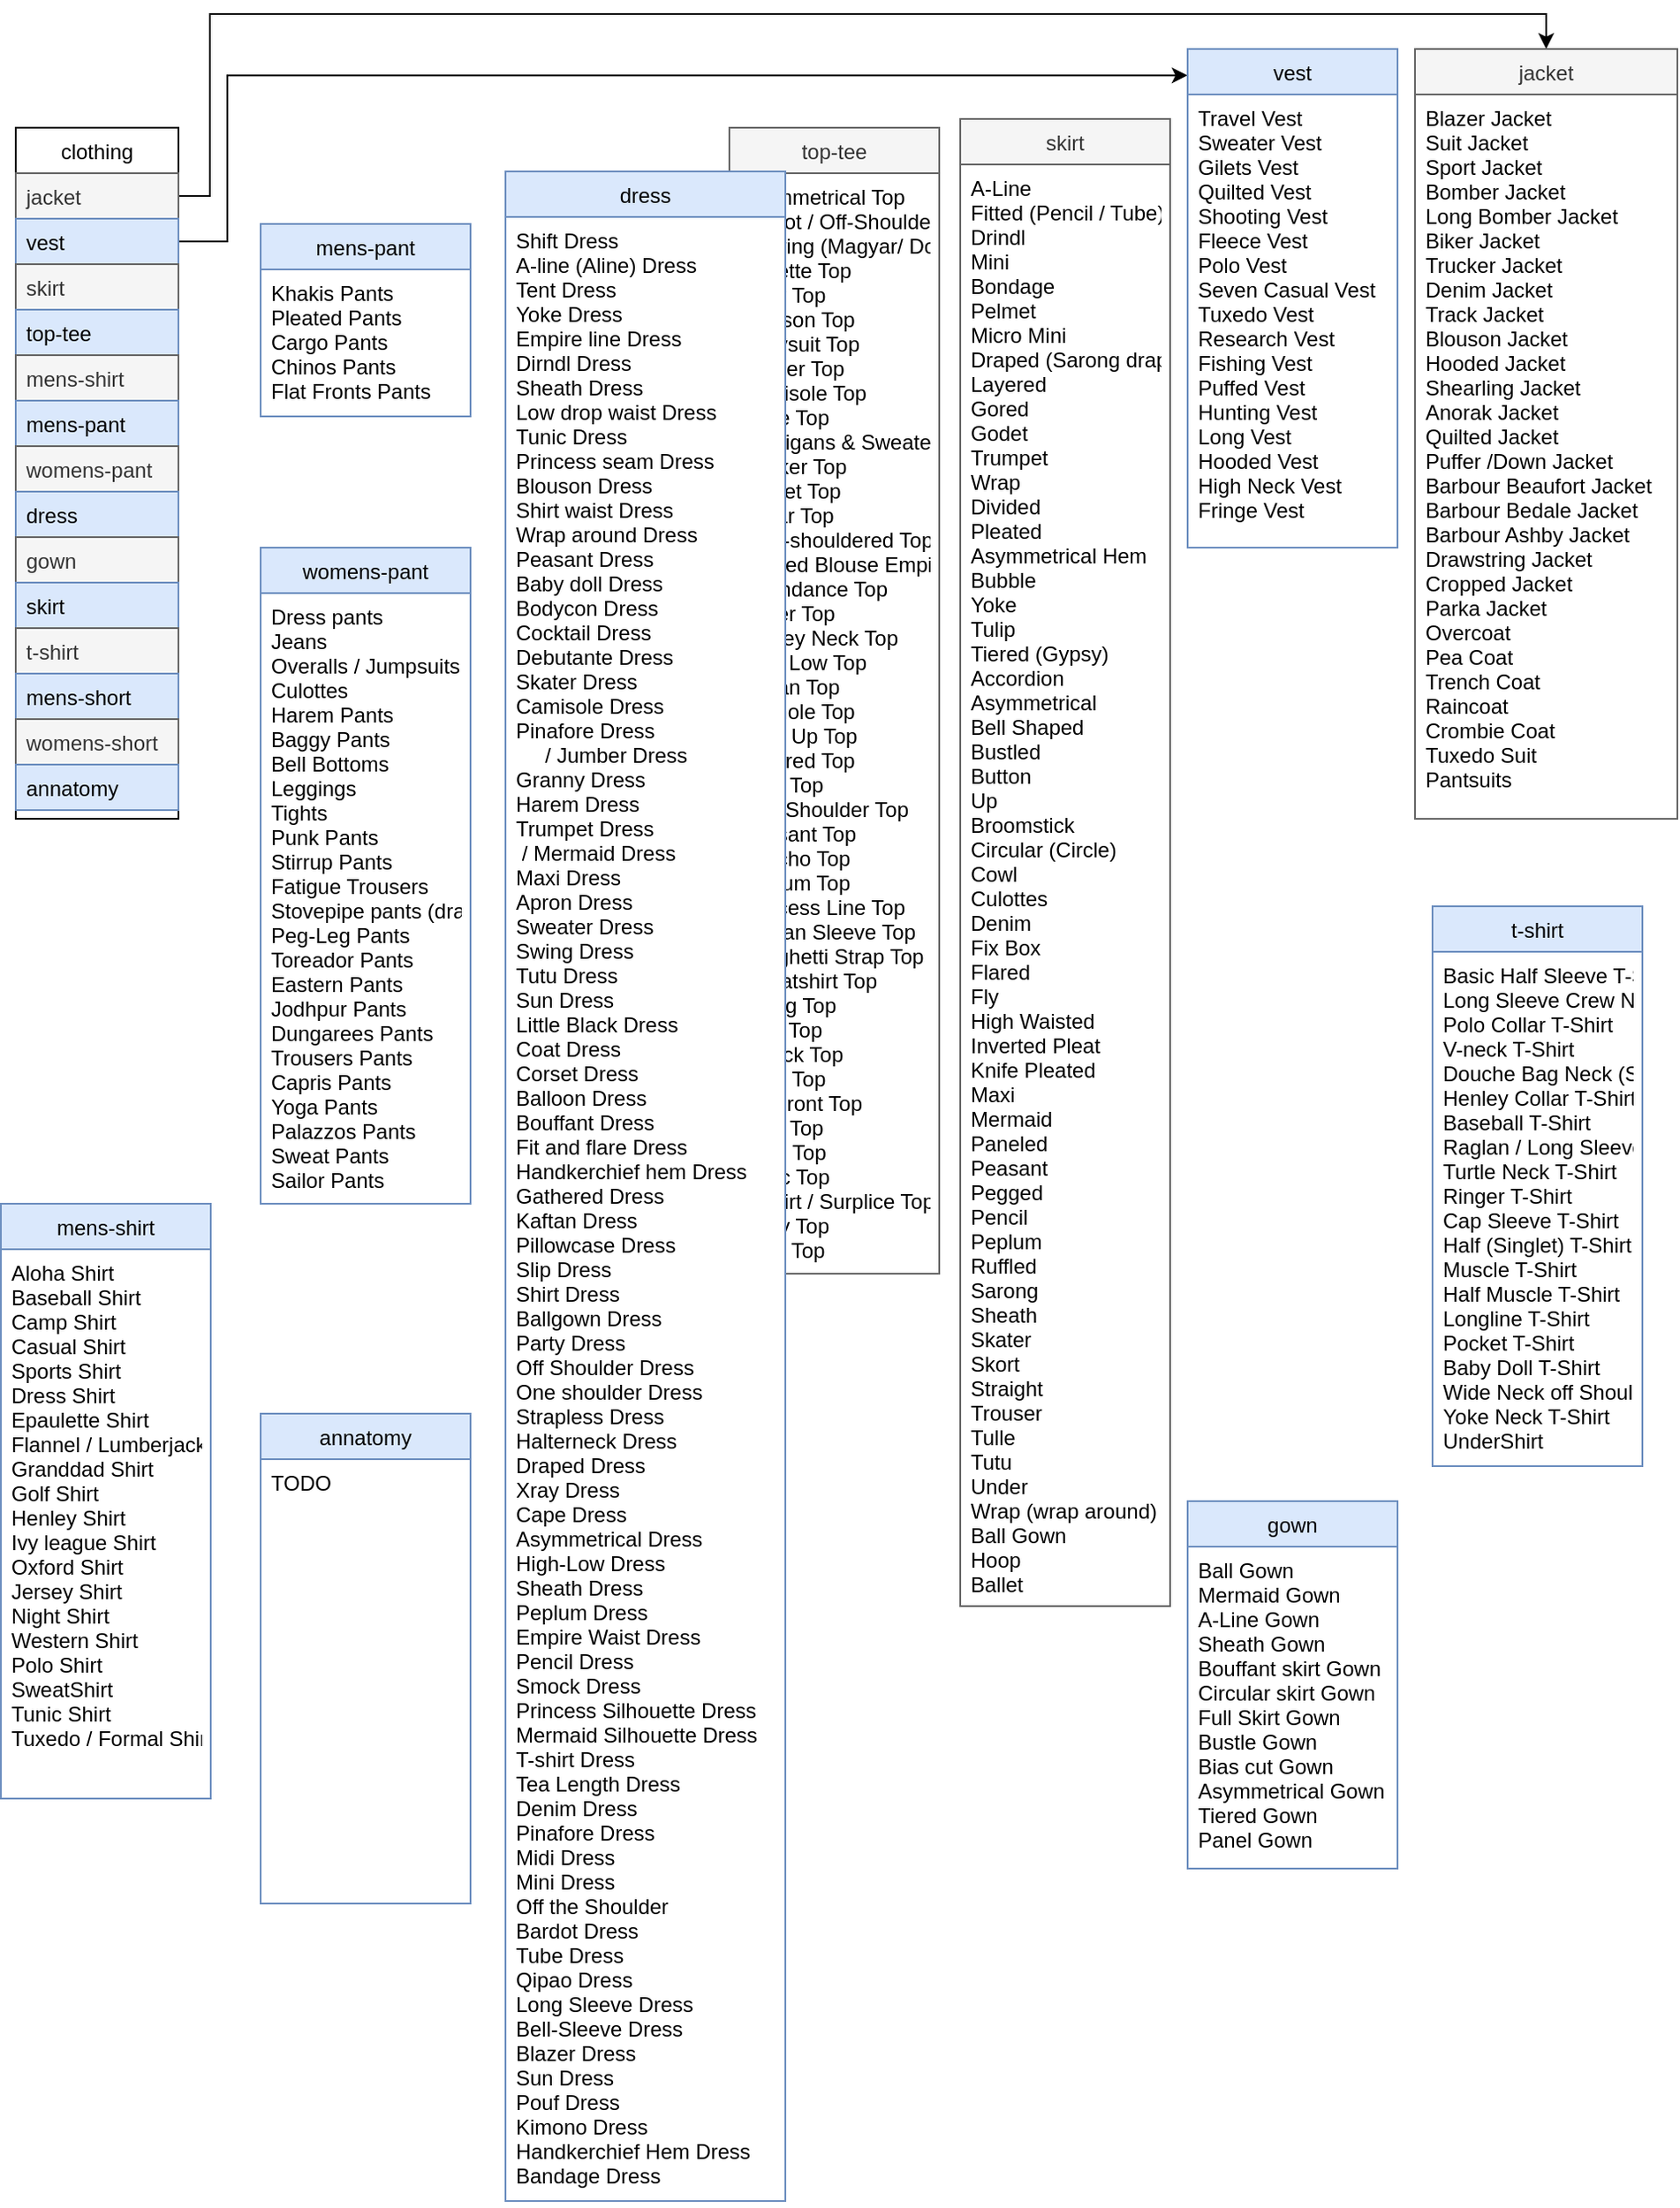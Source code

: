 <mxfile version="13.0.3" type="device"><diagram id="LFHs0TMcaCjF2szIKzrM" name="Page-1"><mxGraphModel dx="1422" dy="1322" grid="1" gridSize="10" guides="1" tooltips="1" connect="1" arrows="1" fold="1" page="1" pageScale="1" pageWidth="980" pageHeight="500" math="0" shadow="0"><root><mxCell id="0"/><mxCell id="1" parent="0"/><mxCell id="SQ16NGfDLh1wtVHYjpdO-34" style="edgeStyle=orthogonalEdgeStyle;rounded=0;orthogonalLoop=1;jettySize=auto;html=1;exitX=1;exitY=0.5;exitDx=0;exitDy=0;entryX=0.5;entryY=0;entryDx=0;entryDy=0;" parent="1" source="SQ16NGfDLh1wtVHYjpdO-20" edge="1" target="IafdLqkfLCLfOA5mvyWK-1"><mxGeometry relative="1" as="geometry"><mxPoint x="191" y="-386" as="targetPoint"/><Array as="points"><mxPoint x="131" y="-386"/><mxPoint x="131" y="-490"/><mxPoint x="895" y="-490"/></Array></mxGeometry></mxCell><mxCell id="IafdLqkfLCLfOA5mvyWK-5" style="edgeStyle=orthogonalEdgeStyle;rounded=0;orthogonalLoop=1;jettySize=auto;html=1;exitX=1;exitY=0.5;exitDx=0;exitDy=0;entryX=0;entryY=0.053;entryDx=0;entryDy=0;entryPerimeter=0;" edge="1" parent="1" source="SQ16NGfDLh1wtVHYjpdO-21" target="IafdLqkfLCLfOA5mvyWK-3"><mxGeometry relative="1" as="geometry"><mxPoint x="551" y="-465" as="targetPoint"/><Array as="points"><mxPoint x="141" y="-360"/><mxPoint x="141" y="-455"/></Array></mxGeometry></mxCell><mxCell id="SQ16NGfDLh1wtVHYjpdO-19" value="clothing" style="swimlane;fontStyle=0;align=center;verticalAlign=top;childLayout=stackLayout;horizontal=1;startSize=26;horizontalStack=0;resizeParent=1;resizeLast=0;collapsible=1;marginBottom=0;rounded=0;shadow=0;strokeWidth=1;" parent="1" vertex="1"><mxGeometry x="20" y="-425" width="93" height="395" as="geometry"><mxRectangle x="140" y="40" width="160" height="26" as="alternateBounds"/></mxGeometry></mxCell><mxCell id="SQ16NGfDLh1wtVHYjpdO-20" value="jacket" style="text;align=left;verticalAlign=top;spacingLeft=4;spacingRight=4;overflow=hidden;rotatable=0;points=[[0,0.5],[1,0.5]];portConstraint=eastwest;fillColor=#f5f5f5;strokeColor=#666666;fontColor=#333333;" parent="SQ16NGfDLh1wtVHYjpdO-19" vertex="1"><mxGeometry y="26" width="93" height="26" as="geometry"/></mxCell><mxCell id="SQ16NGfDLh1wtVHYjpdO-21" value="vest" style="text;align=left;verticalAlign=top;spacingLeft=4;spacingRight=4;overflow=hidden;rotatable=0;points=[[0,0.5],[1,0.5]];portConstraint=eastwest;rounded=0;shadow=0;html=0;fillColor=#dae8fc;strokeColor=#6c8ebf;" parent="SQ16NGfDLh1wtVHYjpdO-19" vertex="1"><mxGeometry y="52" width="93" height="26" as="geometry"/></mxCell><mxCell id="SQ16NGfDLh1wtVHYjpdO-22" value="skirt" style="text;align=left;verticalAlign=top;spacingLeft=4;spacingRight=4;overflow=hidden;rotatable=0;points=[[0,0.5],[1,0.5]];portConstraint=eastwest;rounded=0;shadow=0;html=0;fillColor=#f5f5f5;strokeColor=#666666;fontColor=#333333;" parent="SQ16NGfDLh1wtVHYjpdO-19" vertex="1"><mxGeometry y="78" width="93" height="26" as="geometry"/></mxCell><mxCell id="SQ16NGfDLh1wtVHYjpdO-23" value="top-tee" style="text;align=left;verticalAlign=top;spacingLeft=4;spacingRight=4;overflow=hidden;rotatable=0;points=[[0,0.5],[1,0.5]];portConstraint=eastwest;fillColor=#dae8fc;strokeColor=#6c8ebf;" parent="SQ16NGfDLh1wtVHYjpdO-19" vertex="1"><mxGeometry y="104" width="93" height="26" as="geometry"/></mxCell><mxCell id="SQ16NGfDLh1wtVHYjpdO-24" value="mens-shirt" style="text;align=left;verticalAlign=top;spacingLeft=4;spacingRight=4;overflow=hidden;rotatable=0;points=[[0,0.5],[1,0.5]];portConstraint=eastwest;fillColor=#f5f5f5;strokeColor=#666666;fontColor=#333333;" parent="SQ16NGfDLh1wtVHYjpdO-19" vertex="1"><mxGeometry y="130" width="93" height="26" as="geometry"/></mxCell><mxCell id="SQ16NGfDLh1wtVHYjpdO-25" value="mens-pant" style="text;align=left;verticalAlign=top;spacingLeft=4;spacingRight=4;overflow=hidden;rotatable=0;points=[[0,0.5],[1,0.5]];portConstraint=eastwest;fillColor=#dae8fc;strokeColor=#6c8ebf;" parent="SQ16NGfDLh1wtVHYjpdO-19" vertex="1"><mxGeometry y="156" width="93" height="26" as="geometry"/></mxCell><mxCell id="SQ16NGfDLh1wtVHYjpdO-26" value="womens-pant" style="text;align=left;verticalAlign=top;spacingLeft=4;spacingRight=4;overflow=hidden;rotatable=0;points=[[0,0.5],[1,0.5]];portConstraint=eastwest;fillColor=#f5f5f5;strokeColor=#666666;fontColor=#333333;" parent="SQ16NGfDLh1wtVHYjpdO-19" vertex="1"><mxGeometry y="182" width="93" height="26" as="geometry"/></mxCell><mxCell id="SQ16NGfDLh1wtVHYjpdO-27" value="dress" style="text;align=left;verticalAlign=top;spacingLeft=4;spacingRight=4;overflow=hidden;rotatable=0;points=[[0,0.5],[1,0.5]];portConstraint=eastwest;fillColor=#dae8fc;strokeColor=#6c8ebf;" parent="SQ16NGfDLh1wtVHYjpdO-19" vertex="1"><mxGeometry y="208" width="93" height="26" as="geometry"/></mxCell><mxCell id="SQ16NGfDLh1wtVHYjpdO-28" value="gown&#10;" style="text;align=left;verticalAlign=top;spacingLeft=4;spacingRight=4;overflow=hidden;rotatable=0;points=[[0,0.5],[1,0.5]];portConstraint=eastwest;rounded=0;shadow=0;html=0;fillColor=#f5f5f5;strokeColor=#666666;fontColor=#333333;" parent="SQ16NGfDLh1wtVHYjpdO-19" vertex="1"><mxGeometry y="234" width="93" height="26" as="geometry"/></mxCell><mxCell id="SQ16NGfDLh1wtVHYjpdO-29" value="skirt" style="text;align=left;verticalAlign=top;spacingLeft=4;spacingRight=4;overflow=hidden;rotatable=0;points=[[0,0.5],[1,0.5]];portConstraint=eastwest;rounded=0;shadow=0;html=0;fillColor=#dae8fc;strokeColor=#6c8ebf;" parent="SQ16NGfDLh1wtVHYjpdO-19" vertex="1"><mxGeometry y="260" width="93" height="26" as="geometry"/></mxCell><mxCell id="SQ16NGfDLh1wtVHYjpdO-30" value="t-shirt" style="text;align=left;verticalAlign=top;spacingLeft=4;spacingRight=4;overflow=hidden;rotatable=0;points=[[0,0.5],[1,0.5]];portConstraint=eastwest;fillColor=#f5f5f5;strokeColor=#666666;fontColor=#333333;" parent="SQ16NGfDLh1wtVHYjpdO-19" vertex="1"><mxGeometry y="286" width="93" height="26" as="geometry"/></mxCell><mxCell id="SQ16NGfDLh1wtVHYjpdO-31" value="mens-short" style="text;align=left;verticalAlign=top;spacingLeft=4;spacingRight=4;overflow=hidden;rotatable=0;points=[[0,0.5],[1,0.5]];portConstraint=eastwest;fillColor=#dae8fc;strokeColor=#6c8ebf;" parent="SQ16NGfDLh1wtVHYjpdO-19" vertex="1"><mxGeometry y="312" width="93" height="26" as="geometry"/></mxCell><mxCell id="IafdLqkfLCLfOA5mvyWK-32" value="womens-short" style="text;align=left;verticalAlign=top;spacingLeft=4;spacingRight=4;overflow=hidden;rotatable=0;points=[[0,0.5],[1,0.5]];portConstraint=eastwest;fillColor=#f5f5f5;strokeColor=#666666;fontColor=#333333;" vertex="1" parent="SQ16NGfDLh1wtVHYjpdO-19"><mxGeometry y="338" width="93" height="26" as="geometry"/></mxCell><mxCell id="IafdLqkfLCLfOA5mvyWK-33" value="annatomy" style="text;align=left;verticalAlign=top;spacingLeft=4;spacingRight=4;overflow=hidden;rotatable=0;points=[[0,0.5],[1,0.5]];portConstraint=eastwest;fillColor=#dae8fc;strokeColor=#6c8ebf;" vertex="1" parent="SQ16NGfDLh1wtVHYjpdO-19"><mxGeometry y="364" width="93" height="26" as="geometry"/></mxCell><mxCell id="IafdLqkfLCLfOA5mvyWK-1" value="jacket" style="swimlane;fontStyle=0;align=center;verticalAlign=top;childLayout=stackLayout;horizontal=1;startSize=26;horizontalStack=0;resizeParent=1;resizeLast=0;collapsible=1;marginBottom=0;rounded=0;shadow=0;strokeWidth=1;swimlaneFillColor=none;fillColor=#f5f5f5;strokeColor=#666666;fontColor=#333333;" vertex="1" parent="1"><mxGeometry x="820" y="-470" width="150" height="440" as="geometry"><mxRectangle x="240" y="268" width="160" height="26" as="alternateBounds"/></mxGeometry></mxCell><mxCell id="IafdLqkfLCLfOA5mvyWK-2" value="Blazer Jacket&#10;Suit Jacket&#10;Sport Jacket&#10;Bomber Jacket&#10;Long Bomber Jacket&#10;Biker Jacket&#10;Trucker Jacket&#10;Denim Jacket&#10;Track Jacket&#10;Blouson Jacket&#10;Hooded Jacket&#10;Shearling Jacket&#10;Anorak Jacket&#10;Quilted Jacket&#10;Puffer /Down Jacket&#10;Barbour Beaufort Jacket&#10;Barbour Bedale Jacket&#10;Barbour Ashby Jacket&#10;Drawstring Jacket&#10;Cropped Jacket&#10;Parka Jacket&#10;Overcoat&#10;Pea Coat&#10;Trench Coat&#10;Raincoat&#10;Crombie Coat&#10;Tuxedo Suit&#10;Pantsuits" style="text;align=left;verticalAlign=top;spacingLeft=4;spacingRight=4;overflow=hidden;rotatable=0;points=[[0,0.5],[1,0.5]];portConstraint=eastwest;" vertex="1" parent="IafdLqkfLCLfOA5mvyWK-1"><mxGeometry y="26" width="150" height="403" as="geometry"/></mxCell><mxCell id="IafdLqkfLCLfOA5mvyWK-3" value="vest" style="swimlane;fontStyle=0;align=center;verticalAlign=top;childLayout=stackLayout;horizontal=1;startSize=26;horizontalStack=0;resizeParent=1;resizeLast=0;collapsible=1;marginBottom=0;rounded=0;shadow=0;strokeWidth=1;swimlaneFillColor=#ffffff;fillColor=#dae8fc;strokeColor=#6c8ebf;" vertex="1" parent="1"><mxGeometry x="690" y="-470" width="120" height="285" as="geometry"><mxRectangle x="240" y="268" width="160" height="26" as="alternateBounds"/></mxGeometry></mxCell><mxCell id="IafdLqkfLCLfOA5mvyWK-4" value="Travel Vest&#10;Sweater Vest&#10;Gilets Vest&#10;Quilted Vest&#10;Shooting Vest&#10;Fleece Vest&#10;Polo Vest&#10;Seven Casual Vest&#10;Tuxedo Vest&#10;Research Vest&#10;Fishing Vest&#10;Puffed Vest&#10;Hunting Vest&#10;Long Vest&#10;Hooded Vest&#10;High Neck Vest&#10;Fringe Vest" style="text;align=left;verticalAlign=top;spacingLeft=4;spacingRight=4;overflow=hidden;rotatable=0;points=[[0,0.5],[1,0.5]];portConstraint=eastwest;" vertex="1" parent="IafdLqkfLCLfOA5mvyWK-3"><mxGeometry y="26" width="120" height="253" as="geometry"/></mxCell><mxCell id="IafdLqkfLCLfOA5mvyWK-6" value="skirt" style="swimlane;fontStyle=0;align=center;verticalAlign=top;childLayout=stackLayout;horizontal=1;startSize=26;horizontalStack=0;resizeParent=1;resizeLast=0;collapsible=1;marginBottom=0;rounded=0;shadow=0;strokeWidth=1;swimlaneFillColor=#ffffff;fillColor=#f5f5f5;strokeColor=#666666;fontColor=#333333;" vertex="1" parent="1"><mxGeometry x="560" y="-430" width="120" height="850" as="geometry"><mxRectangle x="240" y="268" width="160" height="26" as="alternateBounds"/></mxGeometry></mxCell><mxCell id="IafdLqkfLCLfOA5mvyWK-7" value="A-Line&#10;Fitted (Pencil / Tube)&#10;Drindl&#10;Mini&#10;Bondage&#10;Pelmet&#10;Micro Mini&#10;Draped (Sarong draped)&#10;Layered&#10;Gored&#10;Godet&#10;Trumpet&#10;Wrap&#10;Divided&#10;Pleated&#10;Asymmetrical Hem&#10;Bubble&#10;Yoke&#10;Tulip&#10;Tiered (Gypsy)&#10;Accordion&#10;Asymmetrical&#10;Bell Shaped&#10;Bustled&#10;Button&#10;Up&#10;Broomstick&#10;Circular (Circle)&#10;Cowl&#10;Culottes&#10;Denim&#10;Fix Box&#10;Flared&#10;Fly&#10;High Waisted&#10;Inverted Pleat&#10;Knife Pleated&#10;Maxi&#10;Mermaid&#10;Paneled&#10;Peasant&#10;Pegged&#10;Pencil&#10;Peplum&#10;Ruffled&#10;Sarong&#10;Sheath&#10;Skater&#10;Skort&#10;Straight&#10;Trouser&#10;Tulle&#10;Tutu&#10;Under&#10;Wrap (wrap around)&#10;Ball Gown&#10;Hoop&#10;Ballet" style="text;align=left;verticalAlign=top;spacingLeft=4;spacingRight=4;overflow=hidden;rotatable=0;points=[[0,0.5],[1,0.5]];portConstraint=eastwest;" vertex="1" parent="IafdLqkfLCLfOA5mvyWK-6"><mxGeometry y="26" width="120" height="824" as="geometry"/></mxCell><mxCell id="IafdLqkfLCLfOA5mvyWK-8" value="top-tee" style="swimlane;fontStyle=0;align=center;verticalAlign=top;childLayout=stackLayout;horizontal=1;startSize=26;horizontalStack=0;resizeParent=1;resizeLast=0;collapsible=1;marginBottom=0;rounded=0;shadow=0;strokeWidth=1;swimlaneFillColor=#ffffff;fillColor=#f5f5f5;strokeColor=#666666;fontColor=#333333;" vertex="1" parent="1"><mxGeometry x="428" y="-425" width="120" height="655" as="geometry"><mxRectangle x="240" y="268" width="160" height="26" as="alternateBounds"/></mxGeometry></mxCell><mxCell id="IafdLqkfLCLfOA5mvyWK-9" value="Asymmetrical Top&#10;Bardot / Off-Shoulder Top&#10;Batwing (Magyar/ Dolman) Top&#10;Bralette Top&#10;Boxy Top&#10;Blouson Top&#10;Bodysuit Top&#10;Bustier Top&#10;Camisole Top&#10;Cape Top&#10;Cardigans &amp; Sweaters Crop Top&#10;Choker Top&#10;Corset Top&#10;Collar Top&#10;Cold-shouldered Top&#10;Draped Blouse Empire Line Top&#10;Flashdance Top&#10;Halter Top&#10;Henley Neck Top&#10;High Low Top&#10;Kaftan Top&#10;Keyhole Top&#10;Lace Up Top&#10;Layered Top&#10;Maxi Top&#10;One Shoulder Top&#10;Peasant Top&#10;Poncho Top&#10;Peplum Top&#10;Princess Line Top&#10;Raglan Sleeve Top&#10;Spaghetti Strap Top&#10;Sweatshirt Top&#10;Swing Top&#10;Shirt Top&#10;Smock Top&#10;Shell Top&#10;Tie Front Top&#10;Tank Top&#10;Tube Top&#10;Tunic Top&#10;T-Shirt / Surplice Top&#10;X-ray Top&#10;Yoke Top" style="text;align=left;verticalAlign=top;spacingLeft=4;spacingRight=4;overflow=hidden;rotatable=0;points=[[0,0.5],[1,0.5]];portConstraint=eastwest;" vertex="1" parent="IafdLqkfLCLfOA5mvyWK-8"><mxGeometry y="26" width="120" height="624" as="geometry"/></mxCell><mxCell id="IafdLqkfLCLfOA5mvyWK-10" value="dress" style="swimlane;fontStyle=0;align=center;verticalAlign=top;childLayout=stackLayout;horizontal=1;startSize=26;horizontalStack=0;resizeParent=1;resizeLast=0;collapsible=1;marginBottom=0;rounded=0;shadow=0;strokeWidth=1;swimlaneFillColor=#ffffff;fillColor=#dae8fc;strokeColor=#6c8ebf;" vertex="1" parent="1"><mxGeometry x="300" y="-400" width="160" height="1160" as="geometry"><mxRectangle x="240" y="268" width="160" height="26" as="alternateBounds"/></mxGeometry></mxCell><mxCell id="IafdLqkfLCLfOA5mvyWK-11" value="Shift Dress&#10;A-line (Aline) Dress&#10;Tent Dress&#10;Yoke Dress&#10;Empire line Dress&#10;Dirndl Dress&#10;Sheath Dress&#10;Low drop waist Dress&#10;Tunic Dress&#10;Princess seam Dress&#10;Blouson Dress&#10;Shirt waist Dress&#10;Wrap around Dress&#10;Peasant Dress&#10;Baby doll Dress&#10;Bodycon Dress&#10;Cocktail Dress&#10;Debutante Dress&#10;Skater Dress&#10;Camisole Dress&#10;Pinafore Dress &#10;     / Jumber Dress&#10;Granny Dress&#10;Harem Dress&#10;Trumpet Dress &#10; / Mermaid Dress&#10;Maxi Dress&#10;Apron Dress&#10;Sweater Dress&#10;Swing Dress&#10;Tutu Dress&#10;Sun Dress&#10;Little Black Dress&#10;Coat Dress&#10;Corset Dress&#10;Balloon Dress&#10;Bouffant Dress&#10;Fit and flare Dress&#10;Handkerchief hem Dress&#10;Gathered Dress&#10;Kaftan Dress&#10;Pillowcase Dress&#10;Slip Dress&#10;Shirt Dress&#10;Ballgown Dress&#10;Party Dress&#10;Off Shoulder Dress&#10;One shoulder Dress&#10;Strapless Dress&#10;Halterneck Dress&#10;Draped Dress&#10;Xray Dress&#10;Cape Dress&#10;Asymmetrical Dress&#10;High-Low Dress&#10;Sheath Dress&#10;Peplum Dress&#10;Empire Waist Dress&#10;Pencil Dress&#10;Smock Dress&#10;Princess Silhouette Dress&#10;Mermaid Silhouette Dress&#10;T-shirt Dress&#10;Tea Length Dress&#10;Denim Dress&#10;Pinafore Dress&#10;Midi Dress&#10;Mini Dress&#10;Off the Shoulder&#10;Bardot Dress&#10;Tube Dress&#10;Qipao Dress&#10;Long Sleeve Dress&#10;Bell-Sleeve Dress&#10;Blazer Dress&#10;Sun Dress&#10;Pouf Dress&#10;Kimono Dress&#10;Handkerchief Hem Dress&#10;Bandage Dress" style="text;align=left;verticalAlign=top;spacingLeft=4;spacingRight=4;overflow=hidden;rotatable=0;points=[[0,0.5],[1,0.5]];portConstraint=eastwest;" vertex="1" parent="IafdLqkfLCLfOA5mvyWK-10"><mxGeometry y="26" width="160" height="1134" as="geometry"/></mxCell><mxCell id="IafdLqkfLCLfOA5mvyWK-12" value="mens-pant" style="swimlane;fontStyle=0;align=center;verticalAlign=top;childLayout=stackLayout;horizontal=1;startSize=26;horizontalStack=0;resizeParent=1;resizeLast=0;collapsible=1;marginBottom=0;rounded=0;shadow=0;strokeWidth=1;swimlaneFillColor=#ffffff;fillColor=#dae8fc;strokeColor=#6c8ebf;" vertex="1" parent="1"><mxGeometry x="160" y="-370" width="120" height="110" as="geometry"><mxRectangle x="240" y="268" width="160" height="26" as="alternateBounds"/></mxGeometry></mxCell><mxCell id="IafdLqkfLCLfOA5mvyWK-13" value="Khakis Pants&#10;Pleated Pants&#10;Cargo Pants&#10;Chinos Pants&#10;Flat Fronts Pants" style="text;align=left;verticalAlign=top;spacingLeft=4;spacingRight=4;overflow=hidden;rotatable=0;points=[[0,0.5],[1,0.5]];portConstraint=eastwest;" vertex="1" parent="IafdLqkfLCLfOA5mvyWK-12"><mxGeometry y="26" width="120" height="84" as="geometry"/></mxCell><mxCell id="IafdLqkfLCLfOA5mvyWK-27" value="annatomy" style="swimlane;fontStyle=0;align=center;verticalAlign=top;childLayout=stackLayout;horizontal=1;startSize=26;horizontalStack=0;resizeParent=1;resizeLast=0;collapsible=1;marginBottom=0;rounded=0;shadow=0;strokeWidth=1;swimlaneFillColor=#ffffff;fillColor=#dae8fc;strokeColor=#6c8ebf;" vertex="1" parent="1"><mxGeometry x="160" y="310" width="120" height="280" as="geometry"><mxRectangle x="240" y="268" width="160" height="26" as="alternateBounds"/></mxGeometry></mxCell><mxCell id="IafdLqkfLCLfOA5mvyWK-28" value="TODO" style="text;align=left;verticalAlign=top;spacingLeft=4;spacingRight=4;overflow=hidden;rotatable=0;points=[[0,0.5],[1,0.5]];portConstraint=eastwest;" vertex="1" parent="IafdLqkfLCLfOA5mvyWK-27"><mxGeometry y="26" width="120" height="253" as="geometry"/></mxCell><mxCell id="IafdLqkfLCLfOA5mvyWK-19" value="gown" style="swimlane;fontStyle=0;align=center;verticalAlign=top;childLayout=stackLayout;horizontal=1;startSize=26;horizontalStack=0;resizeParent=1;resizeLast=0;collapsible=1;marginBottom=0;rounded=0;shadow=0;strokeWidth=1;swimlaneFillColor=#ffffff;fillColor=#dae8fc;strokeColor=#6c8ebf;" vertex="1" parent="1"><mxGeometry x="690" y="360" width="120" height="210" as="geometry"><mxRectangle x="240" y="268" width="160" height="26" as="alternateBounds"/></mxGeometry></mxCell><mxCell id="IafdLqkfLCLfOA5mvyWK-20" value="Ball Gown&#10;Mermaid Gown&#10;A-Line Gown&#10;Sheath Gown&#10;Bouffant skirt Gown&#10;Circular skirt Gown&#10;Full Skirt Gown&#10;Bustle Gown&#10;Bias cut Gown&#10;Asymmetrical Gown&#10;Tiered Gown&#10;Panel Gown" style="text;align=left;verticalAlign=top;spacingLeft=4;spacingRight=4;overflow=hidden;rotatable=0;points=[[0,0.5],[1,0.5]];portConstraint=eastwest;" vertex="1" parent="IafdLqkfLCLfOA5mvyWK-19"><mxGeometry y="26" width="120" height="184" as="geometry"/></mxCell><mxCell id="IafdLqkfLCLfOA5mvyWK-15" value="womens-pant" style="swimlane;fontStyle=0;align=center;verticalAlign=top;childLayout=stackLayout;horizontal=1;startSize=26;horizontalStack=0;resizeParent=1;resizeLast=0;collapsible=1;marginBottom=0;rounded=0;shadow=0;strokeWidth=1;swimlaneFillColor=#ffffff;fillColor=#dae8fc;strokeColor=#6c8ebf;" vertex="1" parent="1"><mxGeometry x="160" y="-185" width="120" height="375" as="geometry"><mxRectangle x="240" y="268" width="160" height="26" as="alternateBounds"/></mxGeometry></mxCell><mxCell id="IafdLqkfLCLfOA5mvyWK-16" value="Dress pants&#10;Jeans&#10;Overalls / Jumpsuits&#10;Culottes&#10;Harem Pants&#10;Baggy Pants&#10;Bell Bottoms&#10;Leggings&#10;Tights&#10;Punk Pants&#10;Stirrup Pants&#10;Fatigue Trousers&#10;Stovepipe pants (drainpipe trousers)&#10;Peg-Leg Pants&#10;Toreador Pants&#10;Eastern Pants&#10;Jodhpur Pants&#10;Dungarees Pants&#10;Trousers Pants&#10;Capris Pants&#10;Yoga Pants&#10;Palazzos Pants&#10;Sweat Pants&#10;Sailor Pants" style="text;align=left;verticalAlign=top;spacingLeft=4;spacingRight=4;overflow=hidden;rotatable=0;points=[[0,0.5],[1,0.5]];portConstraint=eastwest;" vertex="1" parent="IafdLqkfLCLfOA5mvyWK-15"><mxGeometry y="26" width="120" height="344" as="geometry"/></mxCell><mxCell id="IafdLqkfLCLfOA5mvyWK-23" value="t-shirt" style="swimlane;fontStyle=0;align=center;verticalAlign=top;childLayout=stackLayout;horizontal=1;startSize=26;horizontalStack=0;resizeParent=1;resizeLast=0;collapsible=1;marginBottom=0;rounded=0;shadow=0;strokeWidth=1;swimlaneFillColor=#ffffff;fillColor=#dae8fc;strokeColor=#6c8ebf;" vertex="1" parent="1"><mxGeometry x="830" y="20" width="120" height="320" as="geometry"><mxRectangle x="240" y="268" width="160" height="26" as="alternateBounds"/></mxGeometry></mxCell><mxCell id="IafdLqkfLCLfOA5mvyWK-24" value="Basic Half Sleeve T-Shirt&#10;Long Sleeve Crew Neck T-Shirt&#10;Polo Collar T-Shirt&#10;V-neck T-Shirt&#10;Douche Bag Neck (Scoop Neck) T-Shirt&#10;Henley Collar T-Shirt&#10;Baseball T-Shirt&#10;Raglan / Long Sleeve  T-Shirt&#10;Turtle Neck T-Shirt&#10;Ringer T-Shirt&#10;Cap Sleeve T-Shirt&#10;Half (Singlet) T-Shirt&#10;Muscle T-Shirt&#10;Half Muscle T-Shirt&#10;Longline T-Shirt&#10;Pocket T-Shirt&#10;Baby Doll T-Shirt&#10;Wide Neck off Shoulder T-Shirt&#10;Yoke Neck T-Shirt&#10;UnderShirt" style="text;align=left;verticalAlign=top;spacingLeft=4;spacingRight=4;overflow=hidden;rotatable=0;points=[[0,0.5],[1,0.5]];portConstraint=eastwest;" vertex="1" parent="IafdLqkfLCLfOA5mvyWK-23"><mxGeometry y="26" width="120" height="294" as="geometry"/></mxCell><mxCell id="IafdLqkfLCLfOA5mvyWK-17" value="mens-shirt" style="swimlane;fontStyle=0;align=center;verticalAlign=top;childLayout=stackLayout;horizontal=1;startSize=26;horizontalStack=0;resizeParent=1;resizeLast=0;collapsible=1;marginBottom=0;rounded=0;shadow=0;strokeWidth=1;swimlaneFillColor=#ffffff;fillColor=#dae8fc;strokeColor=#6c8ebf;" vertex="1" parent="1"><mxGeometry x="11.5" y="190" width="120" height="340" as="geometry"><mxRectangle x="240" y="268" width="160" height="26" as="alternateBounds"/></mxGeometry></mxCell><mxCell id="IafdLqkfLCLfOA5mvyWK-18" value="Aloha Shirt&#10;Baseball Shirt&#10;Camp Shirt&#10;Casual Shirt&#10;Sports Shirt&#10;Dress Shirt&#10;Epaulette Shirt&#10;Flannel / Lumberjack Shirt&#10;Granddad Shirt&#10;Golf Shirt&#10;Henley Shirt&#10;Ivy league Shirt&#10;Oxford Shirt&#10;Jersey Shirt&#10;Night Shirt&#10;Western Shirt&#10;Polo Shirt&#10;SweatShirt&#10;Tunic Shirt&#10;Tuxedo / Formal Shirt" style="text;align=left;verticalAlign=top;spacingLeft=4;spacingRight=4;overflow=hidden;rotatable=0;points=[[0,0.5],[1,0.5]];portConstraint=eastwest;" vertex="1" parent="IafdLqkfLCLfOA5mvyWK-17"><mxGeometry y="26" width="120" height="294" as="geometry"/></mxCell></root></mxGraphModel></diagram></mxfile>